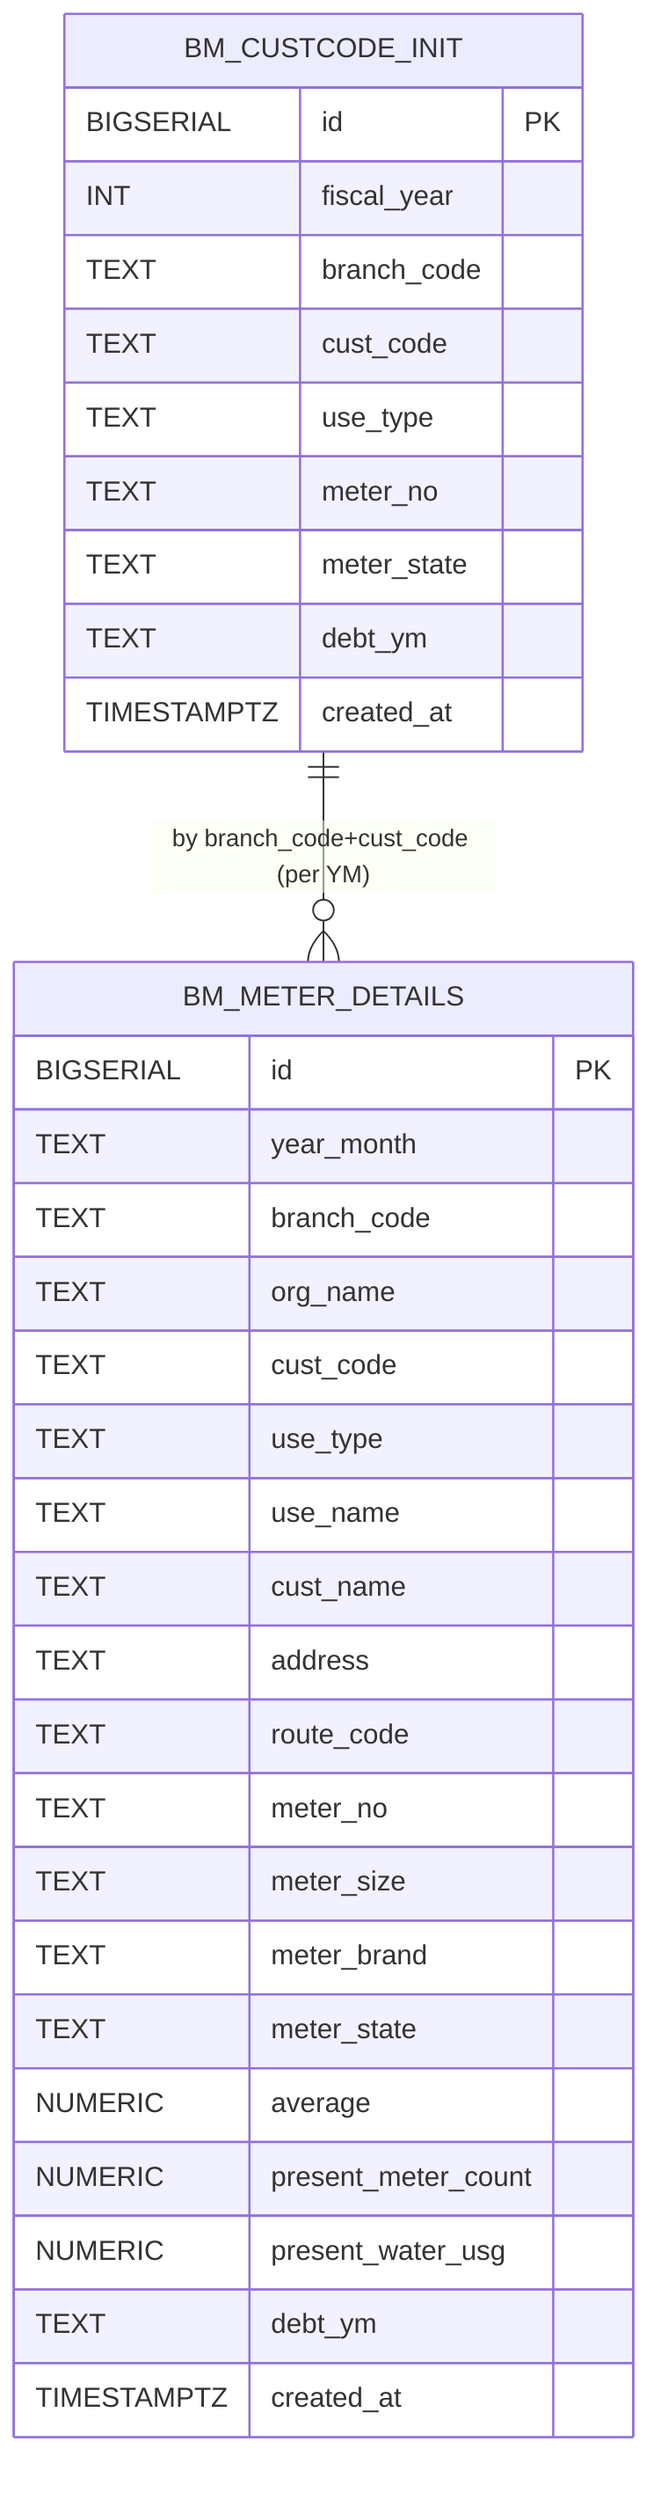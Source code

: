 erDiagram
    BM_CUSTCODE_INIT {
        BIGSERIAL id PK
        INT fiscal_year
        TEXT branch_code
        TEXT cust_code
        TEXT use_type
        TEXT meter_no
        TEXT meter_state
        TEXT debt_ym
        TIMESTAMPTZ created_at
    }

    BM_METER_DETAILS {
        BIGSERIAL id PK
        TEXT year_month
        TEXT branch_code
        TEXT org_name
        TEXT cust_code
        TEXT use_type
        TEXT use_name
        TEXT cust_name
        TEXT address
        TEXT route_code
        TEXT meter_no
        TEXT meter_size
        TEXT meter_brand
        TEXT meter_state
        NUMERIC average
        NUMERIC present_meter_count
        NUMERIC present_water_usg
        TEXT debt_ym
        TIMESTAMPTZ created_at
    }

    BM_CUSTCODE_INIT ||--o{ BM_METER_DETAILS : "by branch_code+cust_code (per YM)"